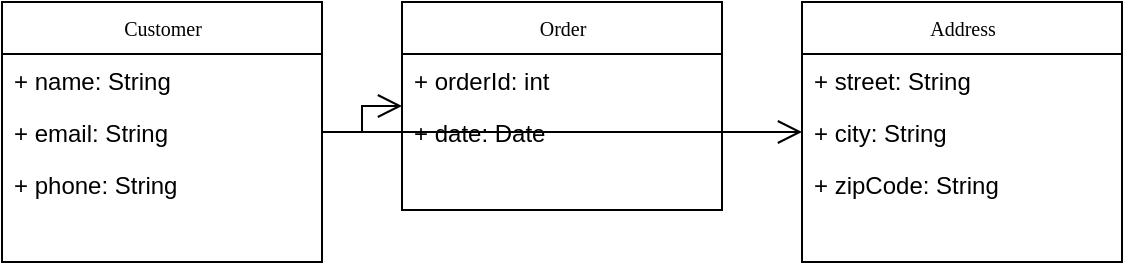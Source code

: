 <mxfile version="25.0.3">
  <diagram name="Page-1" id="customer-management-diagram">
    <mxGraphModel dx="1408" dy="748" grid="1" gridSize="10" guides="1" tooltips="1" connect="1" arrows="1" fold="1" page="1" pageScale="1" pageWidth="850" pageHeight="1100" background="none" math="0" shadow="0">
      <root>
        <mxCell id="0" />
        <mxCell id="1" parent="0" />
        
        <!-- Customer Class -->
        <mxCell id="customer-class" value="Customer" style="swimlane;html=1;fontStyle=0;childLayout=stackLayout;horizontal=1;startSize=26;fillColor=none;horizontalStack=0;resizeParent=1;resizeLast=0;collapsible=1;marginBottom=0;swimlaneFillColor=#ffffff;rounded=0;shadow=0;comic=0;labelBackgroundColor=none;strokeWidth=1;fontFamily=Verdana;fontSize=10;align=center;" parent="1" vertex="1">
          <mxGeometry x="100" y="100" width="160" height="130" as="geometry" />
        </mxCell>
        <mxCell id="customer-name" value="+ name: String" style="text;html=1;strokeColor=none;fillColor=none;align=left;verticalAlign=top;spacingLeft=4;spacingRight=4;whiteSpace=wrap;overflow=hidden;rotatable=0;" parent="customer-class" vertex="1">
          <mxGeometry y="26" width="160" height="26" as="geometry" />
        </mxCell>
        <mxCell id="customer-email" value="+ email: String" style="text;html=1;strokeColor=none;fillColor=none;align=left;verticalAlign=top;spacingLeft=4;spacingRight=4;whiteSpace=wrap;overflow=hidden;rotatable=0;" parent="customer-class" vertex="1">
          <mxGeometry y="52" width="160" height="26" as="geometry" />
        </mxCell>
        <mxCell id="customer-phone" value="+ phone: String" style="text;html=1;strokeColor=none;fillColor=none;align=left;verticalAlign=top;spacingLeft=4;spacingRight=4;whiteSpace=wrap;overflow=hidden;rotatable=0;" parent="customer-class" vertex="1">
          <mxGeometry y="78" width="160" height="26" as="geometry" />
        </mxCell>
        
        <!-- Order Class -->
        <mxCell id="order-class" value="Order" style="swimlane;html=1;fontStyle=0;childLayout=stackLayout;horizontal=1;startSize=26;fillColor=none;horizontalStack=0;resizeParent=1;resizeLast=0;collapsible=1;marginBottom=0;swimlaneFillColor=#ffffff;rounded=0;shadow=0;comic=0;labelBackgroundColor=none;strokeWidth=1;fontFamily=Verdana;fontSize=10;align=center;" parent="1" vertex="1">
          <mxGeometry x="300" y="100" width="160" height="104" as="geometry" />
        </mxCell>
        <mxCell id="order-id" value="+ orderId: int" style="text;html=1;strokeColor=none;fillColor=none;align=left;verticalAlign=top;spacingLeft=4;spacingRight=4;whiteSpace=wrap;overflow=hidden;rotatable=0;" parent="order-class" vertex="1">
          <mxGeometry y="26" width="160" height="26" as="geometry" />
        </mxCell>
        <mxCell id="order-date" value="+ date: Date" style="text;html=1;strokeColor=none;fillColor=none;align=left;verticalAlign=top;spacingLeft=4;spacingRight=4;whiteSpace=wrap;overflow=hidden;rotatable=0;" parent="order-class" vertex="1">
          <mxGeometry y="52" width="160" height="26" as="geometry" />
        </mxCell>
        
        <!-- Association between Customer and Order -->
        <mxCell id="customer-order-association" style="edgeStyle=orthogonalEdgeStyle;rounded=0;html=1;dashed=0;labelBackgroundColor=none;startFill=0;endArrow=open;endFill=0;endSize=10;fontFamily=Verdana;fontSize=10;" parent="1" source="customer-class" target="order-class" edge="1">
          <mxGeometry relative="1" as="geometry" />
        </mxCell>
        
        <!-- Address Class -->
        <mxCell id="address-class" value="Address" style="swimlane;html=1;fontStyle=0;childLayout=stackLayout;horizontal=1;startSize=26;fillColor=none;horizontalStack=0;resizeParent=1;resizeLast=0;collapsible=1;marginBottom=0;swimlaneFillColor=#ffffff;rounded=0;shadow=0;comic=0;labelBackgroundColor=none;strokeWidth=1;fontFamily=Verdana;fontSize=10;align=center;" parent="1" vertex="1">
          <mxGeometry x="500" y="100" width="160" height="130" as="geometry" />
        </mxCell>
        <mxCell id="address-street" value="+ street: String" style="text;html=1;strokeColor=none;fillColor=none;align=left;verticalAlign=top;spacingLeft=4;spacingRight=4;whiteSpace=wrap;overflow=hidden;rotatable=0;" parent="address-class" vertex="1">
          <mxGeometry y="26" width="160" height="26" as="geometry" />
        </mxCell>
        <mxCell id="address-city" value="+ city: String" style="text;html=1;strokeColor=none;fillColor=none;align=left;verticalAlign=top;spacingLeft=4;spacingRight=4;whiteSpace=wrap;overflow=hidden;rotatable=0;" parent="address-class" vertex="1">
          <mxGeometry y="52" width="160" height="26" as="geometry" />
        </mxCell>
        <mxCell id="address-zip" value="+ zipCode: String" style="text;html=1;strokeColor=none;fillColor=none;align=left;verticalAlign=top;spacingLeft=4;spacingRight=4;whiteSpace=wrap;overflow=hidden;rotatable=0;" parent="address-class" vertex="1">
          <mxGeometry y="78" width="160" height="26" as="geometry" />
        </mxCell>
        
        <!-- Association between Customer and Address -->
        <mxCell id="customer-address-association" style="edgeStyle=orthogonalEdgeStyle;rounded=0;html=1;dashed=0;labelBackgroundColor=none;startFill=0;endArrow=open;endFill=0;endSize=10;fontFamily=Verdana;fontSize=10;" parent="1" source="customer-class" target="address-class" edge="1">
          <mxGeometry relative="1" as="geometry" />
        </mxCell>
        
      </root>
    </mxGraphModel>
  </diagram>
</mxfile>